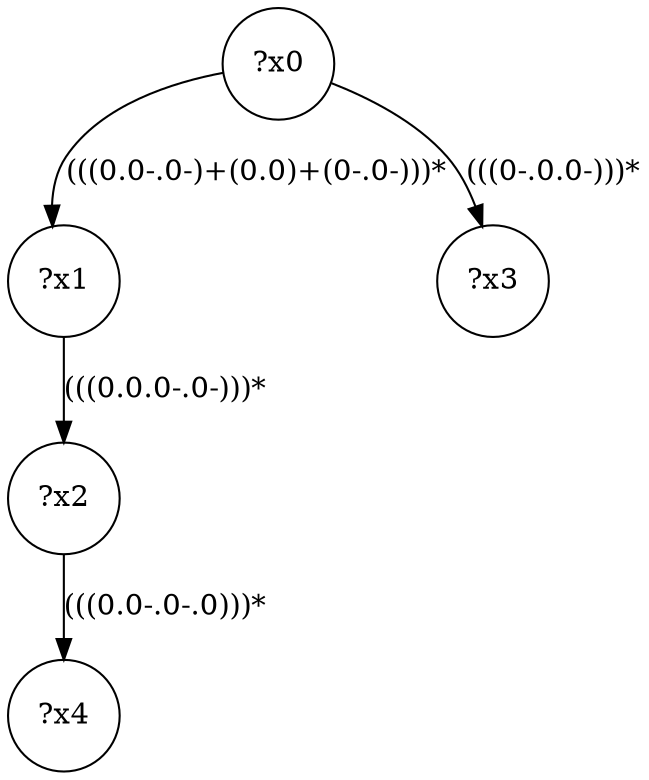 digraph g {
	x0 [shape=circle, label="?x0"];
	x1 [shape=circle, label="?x1"];
	x0 -> x1 [label="(((0.0-.0-)+(0.0)+(0-.0-)))*"];
	x2 [shape=circle, label="?x2"];
	x1 -> x2 [label="(((0.0.0-.0-)))*"];
	x3 [shape=circle, label="?x3"];
	x0 -> x3 [label="(((0-.0.0-)))*"];
	x4 [shape=circle, label="?x4"];
	x2 -> x4 [label="(((0.0-.0-.0)))*"];
}
